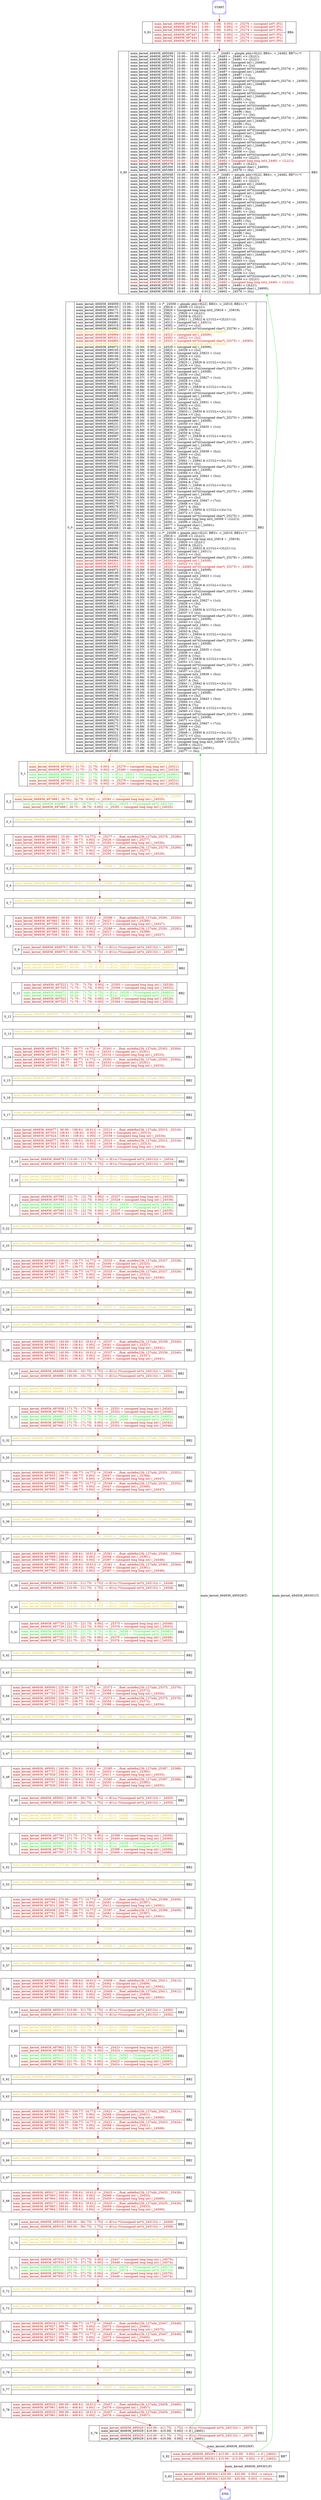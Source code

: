 digraph G {
0[color=blue,shape=Msquare,label=START];
1[color=blue,shape=Msquare,label=END];
2[shape=record,label=< S_0 | { main_kernel_494936_494959 [  15.00---  15.00(   0.00)] --&gt; /* _24509 = gimple_phi(&lt;0LLU, BB3&gt;, &lt;_24510, BB2&gt;) */<br align="left"/>main_kernel_494936_499163 [  15.00---  15.00(   0.00)] --&gt; _25818 = _24509 &gt;&gt; (2LLU);<br align="left"/>main_kernel_494936_499171 [  15.00---  16.57(   1.57)] --&gt; _25820 = (unsigned long long int)(_25818 + _25819);<br align="left"/>main_kernel_494936_499175 [  16.66---  16.66(   0.00)] --&gt; _25821 = _25820 &lt;&lt; (2LLU);<br align="left"/>main_kernel_494936_499180 [  15.00---  15.00(   0.00)] --&gt; _25822 = _24509 &amp; (3LLU);<br align="left"/>main_kernel_494936_494960 [  16.66---  16.66(   0.00)] --&gt; _24511 = _25821 \| (_25822 &amp; ((1ULL&lt;&lt;2LLU)-1));<br align="left"/>main_kernel_494936_494961 [  16.66---  16.66(   0.00)] --&gt; _24512 = (unsigned int) (_24511);<br align="left"/>main_kernel_494936_495319 [  16.66---  16.66(   0.00)] --&gt; _24582 = _24512 &lt;&lt; (2u);<br align="left"/>main_kernel_494936_494962 [  16.66---  18.10(   1.44)] --&gt; _24513 = (unsigned int*)(((unsigned char*)_25276) + _24582);<br align="left"/><font color="gold2">main_kernel_494936_494963 [  15.00---  21.75(   6.75)] --&gt; if(1u) _24521 = (*((unsigned int*)(_24486))); </font><br align="left"/><font color="red3">main_kernel_494936_494964 [  15.00---  15.00(   0.00)] --&gt; _24522 = (unsigned int) (_24509); </font><br align="left"/><font color="red3">main_kernel_494936_495321 [  15.00---  15.00(   0.00)] --&gt; _24583 = _24522 &lt;&lt; (2u); </font><br align="left"/><font color="red3">main_kernel_494936_494965 [  15.00---  16.44(   1.44)] --&gt; _24523 = (unsigned int*)(((unsigned char*)_25275) + _24583); </font><br align="left"/><font color="gold2">main_kernel_494936_494966 [  16.52---  21.75(   5.23)] --&gt; if(1u) _24524 = (*((unsigned int*)(_24523))); </font><br align="left"/>main_kernel_494936_494972 [  15.00---  15.00(   0.00)] --&gt; _24529 = (unsigned int) (_24509);<br align="left"/>main_kernel_494936_499185 [  15.00---  15.00(   0.00)] --&gt; _25823 = _24529 &gt;&gt; (2u);<br align="left"/>main_kernel_494936_499190 [  15.00---  16.57(   1.57)] --&gt; _25824 = (unsigned int)(_25823 + (1u));<br align="left"/>main_kernel_494936_499194 [  16.66---  16.66(   0.00)] --&gt; _25825 = _25824 &lt;&lt; (2u);<br align="left"/>main_kernel_494936_499199 [  15.00---  15.00(   0.00)] --&gt; _25826 = _24529 &amp; (3u);<br align="left"/>main_kernel_494936_494973 [  16.66---  16.66(   0.00)] --&gt; _24530 = _25825 \| (_25826 &amp; ((1ULL&lt;&lt;2u)-1));<br align="left"/>main_kernel_494936_495323 [  16.66---  16.66(   0.00)] --&gt; _24584 = _24530 &lt;&lt; (2u);<br align="left"/>main_kernel_494936_494974 [  16.66---  18.10(   1.44)] --&gt; _24531 = (unsigned int*)(((unsigned char*)_25275) + _24584);<br align="left"/>main_kernel_494936_494980 [  15.00---  15.00(   0.00)] --&gt; _24536 = (unsigned int) (_24509);<br align="left"/>main_kernel_494936_499204 [  15.00---  15.00(   0.00)] --&gt; _25827 = _24536 &gt;&gt; (3u);<br align="left"/>main_kernel_494936_499206 [  15.00---  16.57(   1.57)] --&gt; _25828 = (unsigned int)(_25827 + (1u));<br align="left"/>main_kernel_494936_499210 [  16.66---  16.66(   0.00)] --&gt; _25829 = _25828 &lt;&lt; (3u);<br align="left"/>main_kernel_494936_499213 [  15.00---  15.00(   0.00)] --&gt; _25830 = _24536 &amp; (7u);<br align="left"/>main_kernel_494936_494981 [  16.66---  16.66(   0.00)] --&gt; _24537 = _25829 \| (_25830 &amp; ((1ULL&lt;&lt;3u)-1));<br align="left"/>main_kernel_494936_495325 [  16.66---  16.66(   0.00)] --&gt; _24585 = _24537 &lt;&lt; (2u);<br align="left"/>main_kernel_494936_494982 [  16.66---  18.10(   1.44)] --&gt; _24538 = (unsigned int*)(((unsigned char*)_25275) + _24585);<br align="left"/>main_kernel_494936_494988 [  15.00---  15.00(   0.00)] --&gt; _24543 = (unsigned int) (_24509);<br align="left"/>main_kernel_494936_499218 [  15.00---  15.00(   0.00)] --&gt; _25831 = _24543 &gt;&gt; (2u);<br align="left"/>main_kernel_494936_499220 [  15.00---  16.57(   1.57)] --&gt; _25832 = (unsigned int)(_25831 + (3u));<br align="left"/>main_kernel_494936_499223 [  16.66---  16.66(   0.00)] --&gt; _25833 = _25832 &lt;&lt; (2u);<br align="left"/>main_kernel_494936_499226 [  15.00---  15.00(   0.00)] --&gt; _25834 = _24543 &amp; (3u);<br align="left"/>main_kernel_494936_494989 [  16.66---  16.66(   0.00)] --&gt; _24544 = _25833 \| (_25834 &amp; ((1ULL&lt;&lt;2u)-1));<br align="left"/>main_kernel_494936_495327 [  16.66---  16.66(   0.00)] --&gt; _24586 = _24544 &lt;&lt; (2u);<br align="left"/>main_kernel_494936_494990 [  16.66---  18.10(   1.44)] --&gt; _24545 = (unsigned int*)(((unsigned char*)_25275) + _24586);<br align="left"/>main_kernel_494936_494996 [  15.00---  15.00(   0.00)] --&gt; _24550 = (unsigned int) (_24509);<br align="left"/>main_kernel_494936_499231 [  15.00---  15.00(   0.00)] --&gt; _25835 = _24550 &gt;&gt; (4u);<br align="left"/>main_kernel_494936_499233 [  15.00---  16.57(   1.57)] --&gt; _25836 = (unsigned int)(_25835 + (1u));<br align="left"/>main_kernel_494936_499237 [  16.66---  16.66(   0.00)] --&gt; _25837 = _25836 &lt;&lt; (4u);<br align="left"/>main_kernel_494936_499240 [  15.00---  15.00(   0.00)] --&gt; _25838 = _24550 &amp; (15u);<br align="left"/>main_kernel_494936_494997 [  16.66---  16.66(   0.00)] --&gt; _24551 = _25837 \| (_25838 &amp; ((1ULL&lt;&lt;4u)-1));<br align="left"/>main_kernel_494936_495329 [  16.66---  16.66(   0.00)] --&gt; _24587 = _24551 &lt;&lt; (2u);<br align="left"/>main_kernel_494936_494998 [  16.66---  18.10(   1.44)] --&gt; _24552 = (unsigned int*)(((unsigned char*)_25275) + _24587);<br align="left"/>main_kernel_494936_495004 [  15.00---  15.00(   0.00)] --&gt; _24557 = (unsigned int) (_24509);<br align="left"/>main_kernel_494936_499245 [  15.00---  15.00(   0.00)] --&gt; _25839 = _24557 &gt;&gt; (2u);<br align="left"/>main_kernel_494936_499248 [  15.00---  16.57(   1.57)] --&gt; _25840 = (unsigned int)(_25839 + (5u));<br align="left"/>main_kernel_494936_499251 [  16.66---  16.66(   0.00)] --&gt; _25841 = _25840 &lt;&lt; (2u);<br align="left"/>main_kernel_494936_499254 [  15.00---  15.00(   0.00)] --&gt; _25842 = _24557 &amp; (3u);<br align="left"/>main_kernel_494936_495005 [  16.66---  16.66(   0.00)] --&gt; _24558 = _25841 \| (_25842 &amp; ((1ULL&lt;&lt;2u)-1));<br align="left"/>main_kernel_494936_495331 [  16.66---  16.66(   0.00)] --&gt; _24588 = _24558 &lt;&lt; (2u);<br align="left"/>main_kernel_494936_495006 [  16.66---  18.10(   1.44)] --&gt; _24559 = (unsigned int*)(((unsigned char*)_25275) + _24588);<br align="left"/>main_kernel_494936_495012 [  15.00---  15.00(   0.00)] --&gt; _24564 = (unsigned int) (_24509);<br align="left"/>main_kernel_494936_499258 [  15.00---  15.00(   0.00)] --&gt; _25843 = _24564 &gt;&gt; (3u);<br align="left"/>main_kernel_494936_499260 [  15.00---  16.57(   1.57)] --&gt; _25844 = (unsigned int)(_25843 + (3u));<br align="left"/>main_kernel_494936_499263 [  16.66---  16.66(   0.00)] --&gt; _25845 = _25844 &lt;&lt; (3u);<br align="left"/>main_kernel_494936_499266 [  15.00---  15.00(   0.00)] --&gt; _25846 = _24564 &amp; (7u);<br align="left"/>main_kernel_494936_495013 [  16.66---  16.66(   0.00)] --&gt; _24565 = _25845 \| (_25846 &amp; ((1ULL&lt;&lt;3u)-1));<br align="left"/>main_kernel_494936_495333 [  16.66---  16.66(   0.00)] --&gt; _24589 = _24565 &lt;&lt; (2u);<br align="left"/>main_kernel_494936_495014 [  16.66---  18.10(   1.44)] --&gt; _24566 = (unsigned int*)(((unsigned char*)_25275) + _24589);<br align="left"/>main_kernel_494936_495020 [  15.00---  15.00(   0.00)] --&gt; _24571 = (unsigned int) (_24509);<br align="left"/>main_kernel_494936_499270 [  15.00---  15.00(   0.00)] --&gt; _25847 = _24571 &gt;&gt; (2u);<br align="left"/>main_kernel_494936_499272 [  15.00---  16.57(   1.57)] --&gt; _25848 = (unsigned int)(_25847 + (7u));<br align="left"/>main_kernel_494936_499275 [  16.66---  16.66(   0.00)] --&gt; _25849 = _25848 &lt;&lt; (2u);<br align="left"/>main_kernel_494936_499278 [  15.00---  15.00(   0.00)] --&gt; _25850 = _24571 &amp; (3u);<br align="left"/>main_kernel_494936_495021 [  16.66---  16.66(   0.00)] --&gt; _24572 = _25849 \| (_25850 &amp; ((1ULL&lt;&lt;2u)-1));<br align="left"/>main_kernel_494936_495335 [  16.66---  16.66(   0.00)] --&gt; _24590 = _24572 &lt;&lt; (2u);<br align="left"/>main_kernel_494936_495022 [  16.66---  18.10(   1.44)] --&gt; _24573 = (unsigned int*)(((unsigned char*)_25275) + _24590);<br align="left"/>main_kernel_494936_495027 [  15.00---  17.32(   2.32)] --&gt; _24510 = (unsigned long long int)(_24509 + (1LLU));<br align="left"/>main_kernel_494936_495341 [  15.00---  15.39(   0.39)] --&gt; _24591 = _24509 &lt; (3LLU);<br align="left"/>main_kernel_494936_495028 [  15.48---  15.48(   0.00)] --&gt; _24577 = (unsigned char) (_24591);<br align="left"/>main_kernel_494936_495385 [  15.48---  15.49(   0.01)] --&gt; _24601 = _24577 != (0u);<br align="left"/> | main_kernel_494936_494959 [  15.00---  15.00(   0.00)] --&gt; /* _24509 = gimple_phi(&lt;0LLU, BB3&gt;, &lt;_24510, BB2&gt;) */<br align="left"/>main_kernel_494936_499163 [  15.00---  15.00(   0.00)] --&gt; _25818 = _24509 &gt;&gt; (2LLU);<br align="left"/>main_kernel_494936_499171 [  15.00---  16.57(   1.57)] --&gt; _25820 = (unsigned long long int)(_25818 + _25819);<br align="left"/>main_kernel_494936_499175 [  16.66---  16.66(   0.00)] --&gt; _25821 = _25820 &lt;&lt; (2LLU);<br align="left"/>main_kernel_494936_499180 [  15.00---  15.00(   0.00)] --&gt; _25822 = _24509 &amp; (3LLU);<br align="left"/>main_kernel_494936_494960 [  16.66---  16.66(   0.00)] --&gt; _24511 = _25821 \| (_25822 &amp; ((1ULL&lt;&lt;2LLU)-1));<br align="left"/>main_kernel_494936_494961 [  16.66---  16.66(   0.00)] --&gt; _24512 = (unsigned int) (_24511);<br align="left"/>main_kernel_494936_495319 [  16.66---  16.66(   0.00)] --&gt; _24582 = _24512 &lt;&lt; (2u);<br align="left"/>main_kernel_494936_494962 [  16.66---  18.10(   1.44)] --&gt; _24513 = (unsigned int*)(((unsigned char*)_25276) + _24582);<br align="left"/><font color="red3">main_kernel_494936_494964 [  15.00---  15.00(   0.00)] --&gt; _24522 = (unsigned int) (_24509); </font><br align="left"/><font color="red3">main_kernel_494936_495321 [  15.00---  15.00(   0.00)] --&gt; _24583 = _24522 &lt;&lt; (2u); </font><br align="left"/><font color="red3">main_kernel_494936_494965 [  15.00---  16.44(   1.44)] --&gt; _24523 = (unsigned int*)(((unsigned char*)_25275) + _24583); </font><br align="left"/>main_kernel_494936_494972 [  15.00---  15.00(   0.00)] --&gt; _24529 = (unsigned int) (_24509);<br align="left"/>main_kernel_494936_499185 [  15.00---  15.00(   0.00)] --&gt; _25823 = _24529 &gt;&gt; (2u);<br align="left"/>main_kernel_494936_499190 [  15.00---  16.57(   1.57)] --&gt; _25824 = (unsigned int)(_25823 + (1u));<br align="left"/>main_kernel_494936_499194 [  16.66---  16.66(   0.00)] --&gt; _25825 = _25824 &lt;&lt; (2u);<br align="left"/>main_kernel_494936_499199 [  15.00---  15.00(   0.00)] --&gt; _25826 = _24529 &amp; (3u);<br align="left"/>main_kernel_494936_494973 [  16.66---  16.66(   0.00)] --&gt; _24530 = _25825 \| (_25826 &amp; ((1ULL&lt;&lt;2u)-1));<br align="left"/>main_kernel_494936_495323 [  16.66---  16.66(   0.00)] --&gt; _24584 = _24530 &lt;&lt; (2u);<br align="left"/>main_kernel_494936_494974 [  16.66---  18.10(   1.44)] --&gt; _24531 = (unsigned int*)(((unsigned char*)_25275) + _24584);<br align="left"/>main_kernel_494936_494980 [  15.00---  15.00(   0.00)] --&gt; _24536 = (unsigned int) (_24509);<br align="left"/>main_kernel_494936_499204 [  15.00---  15.00(   0.00)] --&gt; _25827 = _24536 &gt;&gt; (3u);<br align="left"/>main_kernel_494936_499206 [  15.00---  16.57(   1.57)] --&gt; _25828 = (unsigned int)(_25827 + (1u));<br align="left"/>main_kernel_494936_499210 [  16.66---  16.66(   0.00)] --&gt; _25829 = _25828 &lt;&lt; (3u);<br align="left"/>main_kernel_494936_499213 [  15.00---  15.00(   0.00)] --&gt; _25830 = _24536 &amp; (7u);<br align="left"/>main_kernel_494936_494981 [  16.66---  16.66(   0.00)] --&gt; _24537 = _25829 \| (_25830 &amp; ((1ULL&lt;&lt;3u)-1));<br align="left"/>main_kernel_494936_495325 [  16.66---  16.66(   0.00)] --&gt; _24585 = _24537 &lt;&lt; (2u);<br align="left"/>main_kernel_494936_494982 [  16.66---  18.10(   1.44)] --&gt; _24538 = (unsigned int*)(((unsigned char*)_25275) + _24585);<br align="left"/>main_kernel_494936_494988 [  15.00---  15.00(   0.00)] --&gt; _24543 = (unsigned int) (_24509);<br align="left"/>main_kernel_494936_499218 [  15.00---  15.00(   0.00)] --&gt; _25831 = _24543 &gt;&gt; (2u);<br align="left"/>main_kernel_494936_499220 [  15.00---  16.57(   1.57)] --&gt; _25832 = (unsigned int)(_25831 + (3u));<br align="left"/>main_kernel_494936_499223 [  16.66---  16.66(   0.00)] --&gt; _25833 = _25832 &lt;&lt; (2u);<br align="left"/>main_kernel_494936_499226 [  15.00---  15.00(   0.00)] --&gt; _25834 = _24543 &amp; (3u);<br align="left"/>main_kernel_494936_494989 [  16.66---  16.66(   0.00)] --&gt; _24544 = _25833 \| (_25834 &amp; ((1ULL&lt;&lt;2u)-1));<br align="left"/>main_kernel_494936_495327 [  16.66---  16.66(   0.00)] --&gt; _24586 = _24544 &lt;&lt; (2u);<br align="left"/>main_kernel_494936_494990 [  16.66---  18.10(   1.44)] --&gt; _24545 = (unsigned int*)(((unsigned char*)_25275) + _24586);<br align="left"/>main_kernel_494936_494996 [  15.00---  15.00(   0.00)] --&gt; _24550 = (unsigned int) (_24509);<br align="left"/>main_kernel_494936_499231 [  15.00---  15.00(   0.00)] --&gt; _25835 = _24550 &gt;&gt; (4u);<br align="left"/>main_kernel_494936_499233 [  15.00---  16.57(   1.57)] --&gt; _25836 = (unsigned int)(_25835 + (1u));<br align="left"/>main_kernel_494936_499237 [  16.66---  16.66(   0.00)] --&gt; _25837 = _25836 &lt;&lt; (4u);<br align="left"/>main_kernel_494936_499240 [  15.00---  15.00(   0.00)] --&gt; _25838 = _24550 &amp; (15u);<br align="left"/>main_kernel_494936_494997 [  16.66---  16.66(   0.00)] --&gt; _24551 = _25837 \| (_25838 &amp; ((1ULL&lt;&lt;4u)-1));<br align="left"/>main_kernel_494936_495329 [  16.66---  16.66(   0.00)] --&gt; _24587 = _24551 &lt;&lt; (2u);<br align="left"/>main_kernel_494936_494998 [  16.66---  18.10(   1.44)] --&gt; _24552 = (unsigned int*)(((unsigned char*)_25275) + _24587);<br align="left"/>main_kernel_494936_495004 [  15.00---  15.00(   0.00)] --&gt; _24557 = (unsigned int) (_24509);<br align="left"/>main_kernel_494936_499245 [  15.00---  15.00(   0.00)] --&gt; _25839 = _24557 &gt;&gt; (2u);<br align="left"/>main_kernel_494936_499248 [  15.00---  16.57(   1.57)] --&gt; _25840 = (unsigned int)(_25839 + (5u));<br align="left"/>main_kernel_494936_499251 [  16.66---  16.66(   0.00)] --&gt; _25841 = _25840 &lt;&lt; (2u);<br align="left"/>main_kernel_494936_499254 [  15.00---  15.00(   0.00)] --&gt; _25842 = _24557 &amp; (3u);<br align="left"/>main_kernel_494936_495005 [  16.66---  16.66(   0.00)] --&gt; _24558 = _25841 \| (_25842 &amp; ((1ULL&lt;&lt;2u)-1));<br align="left"/>main_kernel_494936_495331 [  16.66---  16.66(   0.00)] --&gt; _24588 = _24558 &lt;&lt; (2u);<br align="left"/>main_kernel_494936_495006 [  16.66---  18.10(   1.44)] --&gt; _24559 = (unsigned int*)(((unsigned char*)_25275) + _24588);<br align="left"/>main_kernel_494936_495012 [  15.00---  15.00(   0.00)] --&gt; _24564 = (unsigned int) (_24509);<br align="left"/>main_kernel_494936_499258 [  15.00---  15.00(   0.00)] --&gt; _25843 = _24564 &gt;&gt; (3u);<br align="left"/>main_kernel_494936_499260 [  15.00---  16.57(   1.57)] --&gt; _25844 = (unsigned int)(_25843 + (3u));<br align="left"/>main_kernel_494936_499263 [  16.66---  16.66(   0.00)] --&gt; _25845 = _25844 &lt;&lt; (3u);<br align="left"/>main_kernel_494936_499266 [  15.00---  15.00(   0.00)] --&gt; _25846 = _24564 &amp; (7u);<br align="left"/>main_kernel_494936_495013 [  16.66---  16.66(   0.00)] --&gt; _24565 = _25845 \| (_25846 &amp; ((1ULL&lt;&lt;3u)-1));<br align="left"/>main_kernel_494936_495333 [  16.66---  16.66(   0.00)] --&gt; _24589 = _24565 &lt;&lt; (2u);<br align="left"/>main_kernel_494936_495014 [  16.66---  18.10(   1.44)] --&gt; _24566 = (unsigned int*)(((unsigned char*)_25275) + _24589);<br align="left"/>main_kernel_494936_495020 [  15.00---  15.00(   0.00)] --&gt; _24571 = (unsigned int) (_24509);<br align="left"/>main_kernel_494936_499270 [  15.00---  15.00(   0.00)] --&gt; _25847 = _24571 &gt;&gt; (2u);<br align="left"/>main_kernel_494936_499272 [  15.00---  16.57(   1.57)] --&gt; _25848 = (unsigned int)(_25847 + (7u));<br align="left"/>main_kernel_494936_499275 [  16.66---  16.66(   0.00)] --&gt; _25849 = _25848 &lt;&lt; (2u);<br align="left"/>main_kernel_494936_499278 [  15.00---  15.00(   0.00)] --&gt; _25850 = _24571 &amp; (3u);<br align="left"/>main_kernel_494936_495021 [  16.66---  16.66(   0.00)] --&gt; _24572 = _25849 \| (_25850 &amp; ((1ULL&lt;&lt;2u)-1));<br align="left"/>main_kernel_494936_495335 [  16.66---  16.66(   0.00)] --&gt; _24590 = _24572 &lt;&lt; (2u);<br align="left"/>main_kernel_494936_495022 [  16.66---  18.10(   1.44)] --&gt; _24573 = (unsigned int*)(((unsigned char*)_25275) + _24590);<br align="left"/>main_kernel_494936_495027 [  15.00---  17.32(   2.32)] --&gt; _24510 = (unsigned long long int)(_24509 + (1LLU));<br align="left"/>main_kernel_494936_495341 [  15.00---  15.39(   0.39)] --&gt; _24591 = _24509 &lt; (3LLU);<br align="left"/>main_kernel_494936_495028 [  15.48---  15.48(   0.00)] --&gt; _24577 = (unsigned char) (_24591);<br align="left"/>main_kernel_494936_495385 [  15.48---  15.49(   0.01)] --&gt; _24601 = _24577 != (0u);<br align="left"/> } | BB2 <br align="left"/>>];
3[shape=record,label=< S_1 | { <font color="gold2">main_kernel_494936_494967 [  20.00---  26.75(   6.75)] --&gt; if(1u) _24525 = (*((unsigned int*)(_24513))); </font><br align="left"/><font color="red3">main_kernel_494936_497454 [  21.75---  21.75(   0.00)] --&gt; _25279 = (unsigned long long int) (_24521); </font><br align="left"/><font color="red3">main_kernel_494936_497457 [  21.75---  21.75(   0.00)] --&gt; _25280 = (unsigned long long int) (_24524); </font><br align="left"/> | <font color="green2">main_kernel_494936_494963 [  15.00---  21.75(   6.75)] --&gt; if(1u) _24521 = (*((unsigned int*)(_24486))); </font><br align="left"/><font color="green2">main_kernel_494936_494966 [  16.52---  21.75(   5.23)] --&gt; if(1u) _24524 = (*((unsigned int*)(_24523))); </font><br align="left"/><font color="red3">main_kernel_494936_497454 [  21.75---  21.75(   0.00)] --&gt; _25279 = (unsigned long long int) (_24521); </font><br align="left"/><font color="red3">main_kernel_494936_497457 [  21.75---  21.75(   0.00)] --&gt; _25280 = (unsigned long long int) (_24524); </font><br align="left"/> } | BB2 <br align="left"/>>];
4[shape=record,label=< S_2 | { <font color="gold2">main_kernel_494936_494968 [  25.00---  39.77(  14.77)] --&gt; _25277 = __float_mule8m23b_127nih(_25279, _25280); </font><br align="left"/><font color="red3">main_kernel_494936_497488 [  26.75---  26.75(   0.00)] --&gt; _25291 = (unsigned long long int) (_24525); </font><br align="left"/> | <font color="green2">main_kernel_494936_494967 [  20.00---  26.75(   6.75)] --&gt; if(1u) _24525 = (*((unsigned int*)(_24513))); </font><br align="left"/><font color="red3">main_kernel_494936_497488 [  26.75---  26.75(   0.00)] --&gt; _25291 = (unsigned long long int) (_24525); </font><br align="left"/> } | BB2 <br align="left"/>>];
5[shape=record,label=< S_3 | { <font color="gold2">main_kernel_494936_494968 [  25.00---  39.77(  14.77)] --&gt; _25277 = __float_mule8m23b_127nih(_25279, _25280); </font><br align="left"/> |  } | BB2 <br align="left"/>>];
6[shape=record,label=< S_4 | { <font color="red3">main_kernel_494936_494968 [  25.00---  39.77(  14.77)] --&gt; _25277 = __float_mule8m23b_127nih(_25279, _25280); </font><br align="left"/><font color="red3">main_kernel_494936_497451 [  39.77---  39.77(   0.00)] --&gt; _24526 = (unsigned int) (_25277); </font><br align="left"/><font color="red3">main_kernel_494936_497491 [  39.77---  39.77(   0.00)] --&gt; _25292 = (unsigned long long int) (_24526); </font><br align="left"/> | <font color="red3">main_kernel_494936_494968 [  25.00---  39.77(  14.77)] --&gt; _25277 = __float_mule8m23b_127nih(_25279, _25280); </font><br align="left"/><font color="red3">main_kernel_494936_497451 [  39.77---  39.77(   0.00)] --&gt; _24526 = (unsigned int) (_25277); </font><br align="left"/><font color="red3">main_kernel_494936_497491 [  39.77---  39.77(   0.00)] --&gt; _25292 = (unsigned long long int) (_24526); </font><br align="left"/> } | BB2 <br align="left"/>>];
7[shape=record,label=< S_5 | { <font color="gold2">main_kernel_494936_494969 [  40.00---  58.61(  18.61)] --&gt; _25289 = __float_adde8m23b_127nih(_25291, _25292); </font><br align="left"/> |  } | BB2 <br align="left"/>>];
8[shape=record,label=< S_6 | { <font color="gold2">main_kernel_494936_494969 [  40.00---  58.61(  18.61)] --&gt; _25289 = __float_adde8m23b_127nih(_25291, _25292); </font><br align="left"/> |  } | BB2 <br align="left"/>>];
9[shape=record,label=< S_7 | { <font color="gold2">main_kernel_494936_494969 [  40.00---  58.61(  18.61)] --&gt; _25289 = __float_adde8m23b_127nih(_25291, _25292); </font><br align="left"/> |  } | BB2 <br align="left"/>>];
10[shape=record,label=< S_8 | { <font color="red3">main_kernel_494936_494969 [  40.00---  58.61(  18.61)] --&gt; _25289 = __float_adde8m23b_127nih(_25291, _25292); </font><br align="left"/><font color="red3">main_kernel_494936_497485 [  58.61---  58.61(   0.00)] --&gt; _24527 = (unsigned int) (_25289); </font><br align="left"/><font color="red3">main_kernel_494936_497556 [  58.61---  58.61(   0.00)] --&gt; _25315 = (unsigned long long int) (_24527); </font><br align="left"/> | <font color="red3">main_kernel_494936_494969 [  40.00---  58.61(  18.61)] --&gt; _25289 = __float_adde8m23b_127nih(_25291, _25292); </font><br align="left"/><font color="red3">main_kernel_494936_497485 [  58.61---  58.61(   0.00)] --&gt; _24527 = (unsigned int) (_25289); </font><br align="left"/><font color="red3">main_kernel_494936_497556 [  58.61---  58.61(   0.00)] --&gt; _25315 = (unsigned long long int) (_24527); </font><br align="left"/> } | BB2 <br align="left"/>>];
11[shape=record,label=< S_9 | { <font color="red3">main_kernel_494936_494970 [  60.00---  61.75(   1.75)] --&gt; if(1u) (*((unsigned int*)(_24513))) = _24527; </font><br align="left"/> | <font color="red3">main_kernel_494936_494970 [  60.00---  61.75(   1.75)] --&gt; if(1u) (*((unsigned int*)(_24513))) = _24527; </font><br align="left"/> } | BB2 <br align="left"/>>];
12[shape=record,label=< S_10 | { <font color="gold2">main_kernel_494936_494971 [  65.00---  71.75(   6.75)] --&gt; if(1u) _24528 = (*((unsigned int*)(_24489))); </font><br align="left"/><font color="gold2">main_kernel_494936_494975 [  65.00---  71.75(   6.75)] --&gt; if(1u) _24532 = (*((unsigned int*)(_24531))); </font><br align="left"/> |  } | BB2 <br align="left"/>>];
13[shape=record,label=< S_11 | { <font color="red3">main_kernel_494936_497522 [  71.75---  71.75(   0.00)] --&gt; _25303 = (unsigned long long int) (_24528); </font><br align="left"/><font color="red3">main_kernel_494936_497525 [  71.75---  71.75(   0.00)] --&gt; _25304 = (unsigned long long int) (_24532); </font><br align="left"/> | <font color="green2">main_kernel_494936_494971 [  65.00---  71.75(   6.75)] --&gt; if(1u) _24528 = (*((unsigned int*)(_24489))); </font><br align="left"/><font color="green2">main_kernel_494936_494975 [  65.00---  71.75(   6.75)] --&gt; if(1u) _24532 = (*((unsigned int*)(_24531))); </font><br align="left"/><font color="red3">main_kernel_494936_497522 [  71.75---  71.75(   0.00)] --&gt; _25303 = (unsigned long long int) (_24528); </font><br align="left"/><font color="red3">main_kernel_494936_497525 [  71.75---  71.75(   0.00)] --&gt; _25304 = (unsigned long long int) (_24532); </font><br align="left"/> } | BB2 <br align="left"/>>];
14[shape=record,label=< S_12 | { <font color="gold2">main_kernel_494936_494976 [  75.00---  89.77(  14.77)] --&gt; _25301 = __float_mule8m23b_127nih(_25303, _25304); </font><br align="left"/> |  } | BB2 <br align="left"/>>];
15[shape=record,label=< S_13 | { <font color="gold2">main_kernel_494936_494976 [  75.00---  89.77(  14.77)] --&gt; _25301 = __float_mule8m23b_127nih(_25303, _25304); </font><br align="left"/> |  } | BB2 <br align="left"/>>];
16[shape=record,label=< S_14 | { <font color="red3">main_kernel_494936_494976 [  75.00---  89.77(  14.77)] --&gt; _25301 = __float_mule8m23b_127nih(_25303, _25304); </font><br align="left"/><font color="red3">main_kernel_494936_497519 [  89.77---  89.77(   0.00)] --&gt; _24533 = (unsigned int) (_25301); </font><br align="left"/><font color="red3">main_kernel_494936_497559 [  89.77---  89.77(   0.00)] --&gt; _25316 = (unsigned long long int) (_24533); </font><br align="left"/> | <font color="red3">main_kernel_494936_494976 [  75.00---  89.77(  14.77)] --&gt; _25301 = __float_mule8m23b_127nih(_25303, _25304); </font><br align="left"/><font color="red3">main_kernel_494936_497519 [  89.77---  89.77(   0.00)] --&gt; _24533 = (unsigned int) (_25301); </font><br align="left"/><font color="red3">main_kernel_494936_497559 [  89.77---  89.77(   0.00)] --&gt; _25316 = (unsigned long long int) (_24533); </font><br align="left"/> } | BB2 <br align="left"/>>];
17[shape=record,label=< S_15 | { <font color="gold2">main_kernel_494936_494977 [  90.00--- 108.61(  18.61)] --&gt; _25313 = __float_adde8m23b_127nih(_25315, _25316); </font><br align="left"/> |  } | BB2 <br align="left"/>>];
18[shape=record,label=< S_16 | { <font color="gold2">main_kernel_494936_494977 [  90.00--- 108.61(  18.61)] --&gt; _25313 = __float_adde8m23b_127nih(_25315, _25316); </font><br align="left"/> |  } | BB2 <br align="left"/>>];
19[shape=record,label=< S_17 | { <font color="gold2">main_kernel_494936_494977 [  90.00--- 108.61(  18.61)] --&gt; _25313 = __float_adde8m23b_127nih(_25315, _25316); </font><br align="left"/> |  } | BB2 <br align="left"/>>];
20[shape=record,label=< S_18 | { <font color="red3">main_kernel_494936_494977 [  90.00--- 108.61(  18.61)] --&gt; _25313 = __float_adde8m23b_127nih(_25315, _25316); </font><br align="left"/><font color="red3">main_kernel_494936_497553 [ 108.61--- 108.61(   0.00)] --&gt; _24534 = (unsigned int) (_25313); </font><br align="left"/><font color="red3">main_kernel_494936_497624 [ 108.61--- 108.61(   0.00)] --&gt; _25339 = (unsigned long long int) (_24534); </font><br align="left"/> | <font color="red3">main_kernel_494936_494977 [  90.00--- 108.61(  18.61)] --&gt; _25313 = __float_adde8m23b_127nih(_25315, _25316); </font><br align="left"/><font color="red3">main_kernel_494936_497553 [ 108.61--- 108.61(   0.00)] --&gt; _24534 = (unsigned int) (_25313); </font><br align="left"/><font color="red3">main_kernel_494936_497624 [ 108.61--- 108.61(   0.00)] --&gt; _25339 = (unsigned long long int) (_24534); </font><br align="left"/> } | BB2 <br align="left"/>>];
21[shape=record,label=< S_19 | { <font color="red3">main_kernel_494936_494978 [ 110.00--- 111.75(   1.75)] --&gt; if(1u) (*((unsigned int*)(_24513))) = _24534; </font><br align="left"/> | <font color="red3">main_kernel_494936_494978 [ 110.00--- 111.75(   1.75)] --&gt; if(1u) (*((unsigned int*)(_24513))) = _24534; </font><br align="left"/> } | BB2 <br align="left"/>>];
22[shape=record,label=< S_20 | { <font color="gold2">main_kernel_494936_494979 [ 115.00--- 121.75(   6.75)] --&gt; if(1u) _24535 = (*((unsigned int*)(_24492))); </font><br align="left"/><font color="gold2">main_kernel_494936_494983 [ 115.00--- 121.75(   6.75)] --&gt; if(1u) _24539 = (*((unsigned int*)(_24538))); </font><br align="left"/> |  } | BB2 <br align="left"/>>];
23[shape=record,label=< S_21 | { <font color="red3">main_kernel_494936_497590 [ 121.75--- 121.75(   0.00)] --&gt; _25327 = (unsigned long long int) (_24535); </font><br align="left"/><font color="red3">main_kernel_494936_497593 [ 121.75--- 121.75(   0.00)] --&gt; _25328 = (unsigned long long int) (_24539); </font><br align="left"/> | <font color="green2">main_kernel_494936_494979 [ 115.00--- 121.75(   6.75)] --&gt; if(1u) _24535 = (*((unsigned int*)(_24492))); </font><br align="left"/><font color="green2">main_kernel_494936_494983 [ 115.00--- 121.75(   6.75)] --&gt; if(1u) _24539 = (*((unsigned int*)(_24538))); </font><br align="left"/><font color="red3">main_kernel_494936_497590 [ 121.75--- 121.75(   0.00)] --&gt; _25327 = (unsigned long long int) (_24535); </font><br align="left"/><font color="red3">main_kernel_494936_497593 [ 121.75--- 121.75(   0.00)] --&gt; _25328 = (unsigned long long int) (_24539); </font><br align="left"/> } | BB2 <br align="left"/>>];
24[shape=record,label=< S_22 | { <font color="gold2">main_kernel_494936_494984 [ 125.00--- 139.77(  14.77)] --&gt; _25325 = __float_mule8m23b_127nih(_25327, _25328); </font><br align="left"/> |  } | BB2 <br align="left"/>>];
25[shape=record,label=< S_23 | { <font color="gold2">main_kernel_494936_494984 [ 125.00--- 139.77(  14.77)] --&gt; _25325 = __float_mule8m23b_127nih(_25327, _25328); </font><br align="left"/> |  } | BB2 <br align="left"/>>];
26[shape=record,label=< S_24 | { <font color="red3">main_kernel_494936_494984 [ 125.00--- 139.77(  14.77)] --&gt; _25325 = __float_mule8m23b_127nih(_25327, _25328); </font><br align="left"/><font color="red3">main_kernel_494936_497587 [ 139.77--- 139.77(   0.00)] --&gt; _24540 = (unsigned int) (_25325); </font><br align="left"/><font color="red3">main_kernel_494936_497627 [ 139.77--- 139.77(   0.00)] --&gt; _25340 = (unsigned long long int) (_24540); </font><br align="left"/> | <font color="red3">main_kernel_494936_494984 [ 125.00--- 139.77(  14.77)] --&gt; _25325 = __float_mule8m23b_127nih(_25327, _25328); </font><br align="left"/><font color="red3">main_kernel_494936_497587 [ 139.77--- 139.77(   0.00)] --&gt; _24540 = (unsigned int) (_25325); </font><br align="left"/><font color="red3">main_kernel_494936_497627 [ 139.77--- 139.77(   0.00)] --&gt; _25340 = (unsigned long long int) (_24540); </font><br align="left"/> } | BB2 <br align="left"/>>];
27[shape=record,label=< S_25 | { <font color="gold2">main_kernel_494936_494985 [ 140.00--- 158.61(  18.61)] --&gt; _25337 = __float_adde8m23b_127nih(_25339, _25340); </font><br align="left"/> |  } | BB2 <br align="left"/>>];
28[shape=record,label=< S_26 | { <font color="gold2">main_kernel_494936_494985 [ 140.00--- 158.61(  18.61)] --&gt; _25337 = __float_adde8m23b_127nih(_25339, _25340); </font><br align="left"/> |  } | BB2 <br align="left"/>>];
29[shape=record,label=< S_27 | { <font color="gold2">main_kernel_494936_494985 [ 140.00--- 158.61(  18.61)] --&gt; _25337 = __float_adde8m23b_127nih(_25339, _25340); </font><br align="left"/> |  } | BB2 <br align="left"/>>];
30[shape=record,label=< S_28 | { <font color="red3">main_kernel_494936_494985 [ 140.00--- 158.61(  18.61)] --&gt; _25337 = __float_adde8m23b_127nih(_25339, _25340); </font><br align="left"/><font color="red3">main_kernel_494936_497621 [ 158.61--- 158.61(   0.00)] --&gt; _24541 = (unsigned int) (_25337); </font><br align="left"/><font color="red3">main_kernel_494936_497692 [ 158.61--- 158.61(   0.00)] --&gt; _25363 = (unsigned long long int) (_24541); </font><br align="left"/> | <font color="red3">main_kernel_494936_494985 [ 140.00--- 158.61(  18.61)] --&gt; _25337 = __float_adde8m23b_127nih(_25339, _25340); </font><br align="left"/><font color="red3">main_kernel_494936_497621 [ 158.61--- 158.61(   0.00)] --&gt; _24541 = (unsigned int) (_25337); </font><br align="left"/><font color="red3">main_kernel_494936_497692 [ 158.61--- 158.61(   0.00)] --&gt; _25363 = (unsigned long long int) (_24541); </font><br align="left"/> } | BB2 <br align="left"/>>];
31[shape=record,label=< S_29 | { <font color="red3">main_kernel_494936_494986 [ 160.00--- 161.75(   1.75)] --&gt; if(1u) (*((unsigned int*)(_24513))) = _24541; </font><br align="left"/> | <font color="red3">main_kernel_494936_494986 [ 160.00--- 161.75(   1.75)] --&gt; if(1u) (*((unsigned int*)(_24513))) = _24541; </font><br align="left"/> } | BB2 <br align="left"/>>];
32[shape=record,label=< S_30 | { <font color="gold2">main_kernel_494936_494987 [ 165.00--- 171.75(   6.75)] --&gt; if(1u) _24542 = (*((unsigned int*)(_24495))); </font><br align="left"/><font color="gold2">main_kernel_494936_494991 [ 165.00--- 171.75(   6.75)] --&gt; if(1u) _24546 = (*((unsigned int*)(_24545))); </font><br align="left"/> |  } | BB2 <br align="left"/>>];
33[shape=record,label=< S_31 | { <font color="red3">main_kernel_494936_497658 [ 171.75--- 171.75(   0.00)] --&gt; _25351 = (unsigned long long int) (_24542); </font><br align="left"/><font color="red3">main_kernel_494936_497661 [ 171.75--- 171.75(   0.00)] --&gt; _25352 = (unsigned long long int) (_24546); </font><br align="left"/> | <font color="green2">main_kernel_494936_494987 [ 165.00--- 171.75(   6.75)] --&gt; if(1u) _24542 = (*((unsigned int*)(_24495))); </font><br align="left"/><font color="green2">main_kernel_494936_494991 [ 165.00--- 171.75(   6.75)] --&gt; if(1u) _24546 = (*((unsigned int*)(_24545))); </font><br align="left"/><font color="red3">main_kernel_494936_497658 [ 171.75--- 171.75(   0.00)] --&gt; _25351 = (unsigned long long int) (_24542); </font><br align="left"/><font color="red3">main_kernel_494936_497661 [ 171.75--- 171.75(   0.00)] --&gt; _25352 = (unsigned long long int) (_24546); </font><br align="left"/> } | BB2 <br align="left"/>>];
34[shape=record,label=< S_32 | { <font color="gold2">main_kernel_494936_494992 [ 175.00--- 189.77(  14.77)] --&gt; _25349 = __float_mule8m23b_127nih(_25351, _25352); </font><br align="left"/> |  } | BB2 <br align="left"/>>];
35[shape=record,label=< S_33 | { <font color="gold2">main_kernel_494936_494992 [ 175.00--- 189.77(  14.77)] --&gt; _25349 = __float_mule8m23b_127nih(_25351, _25352); </font><br align="left"/> |  } | BB2 <br align="left"/>>];
36[shape=record,label=< S_34 | { <font color="red3">main_kernel_494936_494992 [ 175.00--- 189.77(  14.77)] --&gt; _25349 = __float_mule8m23b_127nih(_25351, _25352); </font><br align="left"/><font color="red3">main_kernel_494936_497655 [ 189.77--- 189.77(   0.00)] --&gt; _24547 = (unsigned int) (_25349); </font><br align="left"/><font color="red3">main_kernel_494936_497695 [ 189.77--- 189.77(   0.00)] --&gt; _25364 = (unsigned long long int) (_24547); </font><br align="left"/> | <font color="red3">main_kernel_494936_494992 [ 175.00--- 189.77(  14.77)] --&gt; _25349 = __float_mule8m23b_127nih(_25351, _25352); </font><br align="left"/><font color="red3">main_kernel_494936_497655 [ 189.77--- 189.77(   0.00)] --&gt; _24547 = (unsigned int) (_25349); </font><br align="left"/><font color="red3">main_kernel_494936_497695 [ 189.77--- 189.77(   0.00)] --&gt; _25364 = (unsigned long long int) (_24547); </font><br align="left"/> } | BB2 <br align="left"/>>];
37[shape=record,label=< S_35 | { <font color="gold2">main_kernel_494936_494993 [ 190.00--- 208.61(  18.61)] --&gt; _25361 = __float_adde8m23b_127nih(_25363, _25364); </font><br align="left"/> |  } | BB2 <br align="left"/>>];
38[shape=record,label=< S_36 | { <font color="gold2">main_kernel_494936_494993 [ 190.00--- 208.61(  18.61)] --&gt; _25361 = __float_adde8m23b_127nih(_25363, _25364); </font><br align="left"/> |  } | BB2 <br align="left"/>>];
39[shape=record,label=< S_37 | { <font color="gold2">main_kernel_494936_494993 [ 190.00--- 208.61(  18.61)] --&gt; _25361 = __float_adde8m23b_127nih(_25363, _25364); </font><br align="left"/> |  } | BB2 <br align="left"/>>];
40[shape=record,label=< S_38 | { <font color="red3">main_kernel_494936_494993 [ 190.00--- 208.61(  18.61)] --&gt; _25361 = __float_adde8m23b_127nih(_25363, _25364); </font><br align="left"/><font color="red3">main_kernel_494936_497689 [ 208.61--- 208.61(   0.00)] --&gt; _24548 = (unsigned int) (_25361); </font><br align="left"/><font color="red3">main_kernel_494936_497760 [ 208.61--- 208.61(   0.00)] --&gt; _25387 = (unsigned long long int) (_24548); </font><br align="left"/> | <font color="red3">main_kernel_494936_494993 [ 190.00--- 208.61(  18.61)] --&gt; _25361 = __float_adde8m23b_127nih(_25363, _25364); </font><br align="left"/><font color="red3">main_kernel_494936_497689 [ 208.61--- 208.61(   0.00)] --&gt; _24548 = (unsigned int) (_25361); </font><br align="left"/><font color="red3">main_kernel_494936_497760 [ 208.61--- 208.61(   0.00)] --&gt; _25387 = (unsigned long long int) (_24548); </font><br align="left"/> } | BB2 <br align="left"/>>];
41[shape=record,label=< S_39 | { <font color="red3">main_kernel_494936_494994 [ 210.00--- 211.75(   1.75)] --&gt; if(1u) (*((unsigned int*)(_24513))) = _24548; </font><br align="left"/> | <font color="red3">main_kernel_494936_494994 [ 210.00--- 211.75(   1.75)] --&gt; if(1u) (*((unsigned int*)(_24513))) = _24548; </font><br align="left"/> } | BB2 <br align="left"/>>];
42[shape=record,label=< S_40 | { <font color="gold2">main_kernel_494936_494995 [ 215.00--- 221.75(   6.75)] --&gt; if(1u) _24549 = (*((unsigned int*)(_24498))); </font><br align="left"/><font color="gold2">main_kernel_494936_494999 [ 215.00--- 221.75(   6.75)] --&gt; if(1u) _24553 = (*((unsigned int*)(_24552))); </font><br align="left"/> |  } | BB2 <br align="left"/>>];
43[shape=record,label=< S_41 | { <font color="red3">main_kernel_494936_497726 [ 221.75--- 221.75(   0.00)] --&gt; _25375 = (unsigned long long int) (_24549); </font><br align="left"/><font color="red3">main_kernel_494936_497729 [ 221.75--- 221.75(   0.00)] --&gt; _25376 = (unsigned long long int) (_24553); </font><br align="left"/> | <font color="green2">main_kernel_494936_494995 [ 215.00--- 221.75(   6.75)] --&gt; if(1u) _24549 = (*((unsigned int*)(_24498))); </font><br align="left"/><font color="green2">main_kernel_494936_494999 [ 215.00--- 221.75(   6.75)] --&gt; if(1u) _24553 = (*((unsigned int*)(_24552))); </font><br align="left"/><font color="red3">main_kernel_494936_497726 [ 221.75--- 221.75(   0.00)] --&gt; _25375 = (unsigned long long int) (_24549); </font><br align="left"/><font color="red3">main_kernel_494936_497729 [ 221.75--- 221.75(   0.00)] --&gt; _25376 = (unsigned long long int) (_24553); </font><br align="left"/> } | BB2 <br align="left"/>>];
44[shape=record,label=< S_42 | { <font color="gold2">main_kernel_494936_495000 [ 225.00--- 239.77(  14.77)] --&gt; _25373 = __float_mule8m23b_127nih(_25375, _25376); </font><br align="left"/> |  } | BB2 <br align="left"/>>];
45[shape=record,label=< S_43 | { <font color="gold2">main_kernel_494936_495000 [ 225.00--- 239.77(  14.77)] --&gt; _25373 = __float_mule8m23b_127nih(_25375, _25376); </font><br align="left"/> |  } | BB2 <br align="left"/>>];
46[shape=record,label=< S_44 | { <font color="red3">main_kernel_494936_495000 [ 225.00--- 239.77(  14.77)] --&gt; _25373 = __float_mule8m23b_127nih(_25375, _25376); </font><br align="left"/><font color="red3">main_kernel_494936_497723 [ 239.77--- 239.77(   0.00)] --&gt; _24554 = (unsigned int) (_25373); </font><br align="left"/><font color="red3">main_kernel_494936_497763 [ 239.77--- 239.77(   0.00)] --&gt; _25388 = (unsigned long long int) (_24554); </font><br align="left"/> | <font color="red3">main_kernel_494936_495000 [ 225.00--- 239.77(  14.77)] --&gt; _25373 = __float_mule8m23b_127nih(_25375, _25376); </font><br align="left"/><font color="red3">main_kernel_494936_497723 [ 239.77--- 239.77(   0.00)] --&gt; _24554 = (unsigned int) (_25373); </font><br align="left"/><font color="red3">main_kernel_494936_497763 [ 239.77--- 239.77(   0.00)] --&gt; _25388 = (unsigned long long int) (_24554); </font><br align="left"/> } | BB2 <br align="left"/>>];
47[shape=record,label=< S_45 | { <font color="gold2">main_kernel_494936_495001 [ 240.00--- 258.61(  18.61)] --&gt; _25385 = __float_adde8m23b_127nih(_25387, _25388); </font><br align="left"/> |  } | BB2 <br align="left"/>>];
48[shape=record,label=< S_46 | { <font color="gold2">main_kernel_494936_495001 [ 240.00--- 258.61(  18.61)] --&gt; _25385 = __float_adde8m23b_127nih(_25387, _25388); </font><br align="left"/> |  } | BB2 <br align="left"/>>];
49[shape=record,label=< S_47 | { <font color="gold2">main_kernel_494936_495001 [ 240.00--- 258.61(  18.61)] --&gt; _25385 = __float_adde8m23b_127nih(_25387, _25388); </font><br align="left"/> |  } | BB2 <br align="left"/>>];
50[shape=record,label=< S_48 | { <font color="red3">main_kernel_494936_495001 [ 240.00--- 258.61(  18.61)] --&gt; _25385 = __float_adde8m23b_127nih(_25387, _25388); </font><br align="left"/><font color="red3">main_kernel_494936_497757 [ 258.61--- 258.61(   0.00)] --&gt; _24555 = (unsigned int) (_25385); </font><br align="left"/><font color="red3">main_kernel_494936_497828 [ 258.61--- 258.61(   0.00)] --&gt; _25411 = (unsigned long long int) (_24555); </font><br align="left"/> | <font color="red3">main_kernel_494936_495001 [ 240.00--- 258.61(  18.61)] --&gt; _25385 = __float_adde8m23b_127nih(_25387, _25388); </font><br align="left"/><font color="red3">main_kernel_494936_497757 [ 258.61--- 258.61(   0.00)] --&gt; _24555 = (unsigned int) (_25385); </font><br align="left"/><font color="red3">main_kernel_494936_497828 [ 258.61--- 258.61(   0.00)] --&gt; _25411 = (unsigned long long int) (_24555); </font><br align="left"/> } | BB2 <br align="left"/>>];
51[shape=record,label=< S_49 | { <font color="red3">main_kernel_494936_495002 [ 260.00--- 261.75(   1.75)] --&gt; if(1u) (*((unsigned int*)(_24513))) = _24555; </font><br align="left"/> | <font color="red3">main_kernel_494936_495002 [ 260.00--- 261.75(   1.75)] --&gt; if(1u) (*((unsigned int*)(_24513))) = _24555; </font><br align="left"/> } | BB2 <br align="left"/>>];
52[shape=record,label=< S_50 | { <font color="gold2">main_kernel_494936_495003 [ 265.00--- 271.75(   6.75)] --&gt; if(1u) _24556 = (*((unsigned int*)(_24501))); </font><br align="left"/><font color="gold2">main_kernel_494936_495007 [ 265.00--- 271.75(   6.75)] --&gt; if(1u) _24560 = (*((unsigned int*)(_24559))); </font><br align="left"/> |  } | BB2 <br align="left"/>>];
53[shape=record,label=< S_51 | { <font color="red3">main_kernel_494936_497794 [ 271.75--- 271.75(   0.00)] --&gt; _25399 = (unsigned long long int) (_24556); </font><br align="left"/><font color="red3">main_kernel_494936_497797 [ 271.75--- 271.75(   0.00)] --&gt; _25400 = (unsigned long long int) (_24560); </font><br align="left"/> | <font color="green2">main_kernel_494936_495003 [ 265.00--- 271.75(   6.75)] --&gt; if(1u) _24556 = (*((unsigned int*)(_24501))); </font><br align="left"/><font color="green2">main_kernel_494936_495007 [ 265.00--- 271.75(   6.75)] --&gt; if(1u) _24560 = (*((unsigned int*)(_24559))); </font><br align="left"/><font color="red3">main_kernel_494936_497794 [ 271.75--- 271.75(   0.00)] --&gt; _25399 = (unsigned long long int) (_24556); </font><br align="left"/><font color="red3">main_kernel_494936_497797 [ 271.75--- 271.75(   0.00)] --&gt; _25400 = (unsigned long long int) (_24560); </font><br align="left"/> } | BB2 <br align="left"/>>];
54[shape=record,label=< S_52 | { <font color="gold2">main_kernel_494936_495008 [ 275.00--- 289.77(  14.77)] --&gt; _25397 = __float_mule8m23b_127nih(_25399, _25400); </font><br align="left"/> |  } | BB2 <br align="left"/>>];
55[shape=record,label=< S_53 | { <font color="gold2">main_kernel_494936_495008 [ 275.00--- 289.77(  14.77)] --&gt; _25397 = __float_mule8m23b_127nih(_25399, _25400); </font><br align="left"/> |  } | BB2 <br align="left"/>>];
56[shape=record,label=< S_54 | { <font color="red3">main_kernel_494936_495008 [ 275.00--- 289.77(  14.77)] --&gt; _25397 = __float_mule8m23b_127nih(_25399, _25400); </font><br align="left"/><font color="red3">main_kernel_494936_497791 [ 289.77--- 289.77(   0.00)] --&gt; _24561 = (unsigned int) (_25397); </font><br align="left"/><font color="red3">main_kernel_494936_497831 [ 289.77--- 289.77(   0.00)] --&gt; _25412 = (unsigned long long int) (_24561); </font><br align="left"/> | <font color="red3">main_kernel_494936_495008 [ 275.00--- 289.77(  14.77)] --&gt; _25397 = __float_mule8m23b_127nih(_25399, _25400); </font><br align="left"/><font color="red3">main_kernel_494936_497791 [ 289.77--- 289.77(   0.00)] --&gt; _24561 = (unsigned int) (_25397); </font><br align="left"/><font color="red3">main_kernel_494936_497831 [ 289.77--- 289.77(   0.00)] --&gt; _25412 = (unsigned long long int) (_24561); </font><br align="left"/> } | BB2 <br align="left"/>>];
57[shape=record,label=< S_55 | { <font color="gold2">main_kernel_494936_495009 [ 290.00--- 308.61(  18.61)] --&gt; _25409 = __float_adde8m23b_127nih(_25411, _25412); </font><br align="left"/> |  } | BB2 <br align="left"/>>];
58[shape=record,label=< S_56 | { <font color="gold2">main_kernel_494936_495009 [ 290.00--- 308.61(  18.61)] --&gt; _25409 = __float_adde8m23b_127nih(_25411, _25412); </font><br align="left"/> |  } | BB2 <br align="left"/>>];
59[shape=record,label=< S_57 | { <font color="gold2">main_kernel_494936_495009 [ 290.00--- 308.61(  18.61)] --&gt; _25409 = __float_adde8m23b_127nih(_25411, _25412); </font><br align="left"/> |  } | BB2 <br align="left"/>>];
60[shape=record,label=< S_58 | { <font color="red3">main_kernel_494936_495009 [ 290.00--- 308.61(  18.61)] --&gt; _25409 = __float_adde8m23b_127nih(_25411, _25412); </font><br align="left"/><font color="red3">main_kernel_494936_497825 [ 308.61--- 308.61(   0.00)] --&gt; _24562 = (unsigned int) (_25409); </font><br align="left"/><font color="red3">main_kernel_494936_497896 [ 308.61--- 308.61(   0.00)] --&gt; _25435 = (unsigned long long int) (_24562); </font><br align="left"/> | <font color="red3">main_kernel_494936_495009 [ 290.00--- 308.61(  18.61)] --&gt; _25409 = __float_adde8m23b_127nih(_25411, _25412); </font><br align="left"/><font color="red3">main_kernel_494936_497825 [ 308.61--- 308.61(   0.00)] --&gt; _24562 = (unsigned int) (_25409); </font><br align="left"/><font color="red3">main_kernel_494936_497896 [ 308.61--- 308.61(   0.00)] --&gt; _25435 = (unsigned long long int) (_24562); </font><br align="left"/> } | BB2 <br align="left"/>>];
61[shape=record,label=< S_59 | { <font color="red3">main_kernel_494936_495010 [ 310.00--- 311.75(   1.75)] --&gt; if(1u) (*((unsigned int*)(_24513))) = _24562; </font><br align="left"/> | <font color="red3">main_kernel_494936_495010 [ 310.00--- 311.75(   1.75)] --&gt; if(1u) (*((unsigned int*)(_24513))) = _24562; </font><br align="left"/> } | BB2 <br align="left"/>>];
62[shape=record,label=< S_60 | { <font color="gold2">main_kernel_494936_495011 [ 315.00--- 321.75(   6.75)] --&gt; if(1u) _24563 = (*((unsigned int*)(_24504))); </font><br align="left"/><font color="gold2">main_kernel_494936_495015 [ 315.00--- 321.75(   6.75)] --&gt; if(1u) _24567 = (*((unsigned int*)(_24566))); </font><br align="left"/> |  } | BB2 <br align="left"/>>];
63[shape=record,label=< S_61 | { <font color="red3">main_kernel_494936_497862 [ 321.75--- 321.75(   0.00)] --&gt; _25423 = (unsigned long long int) (_24563); </font><br align="left"/><font color="red3">main_kernel_494936_497865 [ 321.75--- 321.75(   0.00)] --&gt; _25424 = (unsigned long long int) (_24567); </font><br align="left"/> | <font color="green2">main_kernel_494936_495011 [ 315.00--- 321.75(   6.75)] --&gt; if(1u) _24563 = (*((unsigned int*)(_24504))); </font><br align="left"/><font color="green2">main_kernel_494936_495015 [ 315.00--- 321.75(   6.75)] --&gt; if(1u) _24567 = (*((unsigned int*)(_24566))); </font><br align="left"/><font color="red3">main_kernel_494936_497862 [ 321.75--- 321.75(   0.00)] --&gt; _25423 = (unsigned long long int) (_24563); </font><br align="left"/><font color="red3">main_kernel_494936_497865 [ 321.75--- 321.75(   0.00)] --&gt; _25424 = (unsigned long long int) (_24567); </font><br align="left"/> } | BB2 <br align="left"/>>];
64[shape=record,label=< S_62 | { <font color="gold2">main_kernel_494936_495016 [ 325.00--- 339.77(  14.77)] --&gt; _25421 = __float_mule8m23b_127nih(_25423, _25424); </font><br align="left"/> |  } | BB2 <br align="left"/>>];
65[shape=record,label=< S_63 | { <font color="gold2">main_kernel_494936_495016 [ 325.00--- 339.77(  14.77)] --&gt; _25421 = __float_mule8m23b_127nih(_25423, _25424); </font><br align="left"/> |  } | BB2 <br align="left"/>>];
66[shape=record,label=< S_64 | { <font color="red3">main_kernel_494936_495016 [ 325.00--- 339.77(  14.77)] --&gt; _25421 = __float_mule8m23b_127nih(_25423, _25424); </font><br align="left"/><font color="red3">main_kernel_494936_497859 [ 339.77--- 339.77(   0.00)] --&gt; _24568 = (unsigned int) (_25421); </font><br align="left"/><font color="red3">main_kernel_494936_497899 [ 339.77--- 339.77(   0.00)] --&gt; _25436 = (unsigned long long int) (_24568); </font><br align="left"/> | <font color="red3">main_kernel_494936_495016 [ 325.00--- 339.77(  14.77)] --&gt; _25421 = __float_mule8m23b_127nih(_25423, _25424); </font><br align="left"/><font color="red3">main_kernel_494936_497859 [ 339.77--- 339.77(   0.00)] --&gt; _24568 = (unsigned int) (_25421); </font><br align="left"/><font color="red3">main_kernel_494936_497899 [ 339.77--- 339.77(   0.00)] --&gt; _25436 = (unsigned long long int) (_24568); </font><br align="left"/> } | BB2 <br align="left"/>>];
67[shape=record,label=< S_65 | { <font color="gold2">main_kernel_494936_495017 [ 340.00--- 358.61(  18.61)] --&gt; _25433 = __float_adde8m23b_127nih(_25435, _25436); </font><br align="left"/> |  } | BB2 <br align="left"/>>];
68[shape=record,label=< S_66 | { <font color="gold2">main_kernel_494936_495017 [ 340.00--- 358.61(  18.61)] --&gt; _25433 = __float_adde8m23b_127nih(_25435, _25436); </font><br align="left"/> |  } | BB2 <br align="left"/>>];
69[shape=record,label=< S_67 | { <font color="gold2">main_kernel_494936_495017 [ 340.00--- 358.61(  18.61)] --&gt; _25433 = __float_adde8m23b_127nih(_25435, _25436); </font><br align="left"/> |  } | BB2 <br align="left"/>>];
70[shape=record,label=< S_68 | { <font color="red3">main_kernel_494936_495017 [ 340.00--- 358.61(  18.61)] --&gt; _25433 = __float_adde8m23b_127nih(_25435, _25436); </font><br align="left"/><font color="red3">main_kernel_494936_497893 [ 358.61--- 358.61(   0.00)] --&gt; _24569 = (unsigned int) (_25433); </font><br align="left"/><font color="red3">main_kernel_494936_497964 [ 358.61--- 358.61(   0.00)] --&gt; _25459 = (unsigned long long int) (_24569); </font><br align="left"/> | <font color="red3">main_kernel_494936_495017 [ 340.00--- 358.61(  18.61)] --&gt; _25433 = __float_adde8m23b_127nih(_25435, _25436); </font><br align="left"/><font color="red3">main_kernel_494936_497893 [ 358.61--- 358.61(   0.00)] --&gt; _24569 = (unsigned int) (_25433); </font><br align="left"/><font color="red3">main_kernel_494936_497964 [ 358.61--- 358.61(   0.00)] --&gt; _25459 = (unsigned long long int) (_24569); </font><br align="left"/> } | BB2 <br align="left"/>>];
71[shape=record,label=< S_69 | { <font color="red3">main_kernel_494936_495018 [ 360.00--- 361.75(   1.75)] --&gt; if(1u) (*((unsigned int*)(_24513))) = _24569; </font><br align="left"/> | <font color="red3">main_kernel_494936_495018 [ 360.00--- 361.75(   1.75)] --&gt; if(1u) (*((unsigned int*)(_24513))) = _24569; </font><br align="left"/> } | BB2 <br align="left"/>>];
72[shape=record,label=< S_70 | { <font color="gold2">main_kernel_494936_495019 [ 365.00--- 371.75(   6.75)] --&gt; if(1u) _24570 = (*((unsigned int*)(_24507))); </font><br align="left"/><font color="gold2">main_kernel_494936_495023 [ 365.00--- 371.75(   6.75)] --&gt; if(1u) _24574 = (*((unsigned int*)(_24573))); </font><br align="left"/> |  } | BB2 <br align="left"/>>];
73[shape=record,label=< S_71 | { <font color="red3">main_kernel_494936_497930 [ 371.75--- 371.75(   0.00)] --&gt; _25447 = (unsigned long long int) (_24570); </font><br align="left"/><font color="red3">main_kernel_494936_497933 [ 371.75--- 371.75(   0.00)] --&gt; _25448 = (unsigned long long int) (_24574); </font><br align="left"/> | <font color="green2">main_kernel_494936_495019 [ 365.00--- 371.75(   6.75)] --&gt; if(1u) _24570 = (*((unsigned int*)(_24507))); </font><br align="left"/><font color="green2">main_kernel_494936_495023 [ 365.00--- 371.75(   6.75)] --&gt; if(1u) _24574 = (*((unsigned int*)(_24573))); </font><br align="left"/><font color="red3">main_kernel_494936_497930 [ 371.75--- 371.75(   0.00)] --&gt; _25447 = (unsigned long long int) (_24570); </font><br align="left"/><font color="red3">main_kernel_494936_497933 [ 371.75--- 371.75(   0.00)] --&gt; _25448 = (unsigned long long int) (_24574); </font><br align="left"/> } | BB2 <br align="left"/>>];
74[shape=record,label=< S_72 | { <font color="gold2">main_kernel_494936_495024 [ 375.00--- 389.77(  14.77)] --&gt; _25445 = __float_mule8m23b_127nih(_25447, _25448); </font><br align="left"/> |  } | BB2 <br align="left"/>>];
75[shape=record,label=< S_73 | { <font color="gold2">main_kernel_494936_495024 [ 375.00--- 389.77(  14.77)] --&gt; _25445 = __float_mule8m23b_127nih(_25447, _25448); </font><br align="left"/> |  } | BB2 <br align="left"/>>];
76[shape=record,label=< S_74 | { <font color="red3">main_kernel_494936_495024 [ 375.00--- 389.77(  14.77)] --&gt; _25445 = __float_mule8m23b_127nih(_25447, _25448); </font><br align="left"/><font color="red3">main_kernel_494936_497927 [ 389.77--- 389.77(   0.00)] --&gt; _24575 = (unsigned int) (_25445); </font><br align="left"/><font color="red3">main_kernel_494936_497967 [ 389.77--- 389.77(   0.00)] --&gt; _25460 = (unsigned long long int) (_24575); </font><br align="left"/> | <font color="red3">main_kernel_494936_495024 [ 375.00--- 389.77(  14.77)] --&gt; _25445 = __float_mule8m23b_127nih(_25447, _25448); </font><br align="left"/><font color="red3">main_kernel_494936_497927 [ 389.77--- 389.77(   0.00)] --&gt; _24575 = (unsigned int) (_25445); </font><br align="left"/><font color="red3">main_kernel_494936_497967 [ 389.77--- 389.77(   0.00)] --&gt; _25460 = (unsigned long long int) (_24575); </font><br align="left"/> } | BB2 <br align="left"/>>];
77[shape=record,label=< S_75 | { <font color="gold2">main_kernel_494936_495025 [ 390.00--- 408.61(  18.61)] --&gt; _25457 = __float_adde8m23b_127nih(_25459, _25460); </font><br align="left"/> |  } | BB2 <br align="left"/>>];
78[shape=record,label=< S_76 | { <font color="gold2">main_kernel_494936_495025 [ 390.00--- 408.61(  18.61)] --&gt; _25457 = __float_adde8m23b_127nih(_25459, _25460); </font><br align="left"/> |  } | BB2 <br align="left"/>>];
79[shape=record,label=< S_77 | { <font color="gold2">main_kernel_494936_495025 [ 390.00--- 408.61(  18.61)] --&gt; _25457 = __float_adde8m23b_127nih(_25459, _25460); </font><br align="left"/> |  } | BB2 <br align="left"/>>];
80[shape=record,label=< S_78 | { <font color="red3">main_kernel_494936_495025 [ 390.00--- 408.61(  18.61)] --&gt; _25457 = __float_adde8m23b_127nih(_25459, _25460); </font><br align="left"/><font color="red3">main_kernel_494936_497961 [ 408.61--- 408.61(   0.00)] --&gt; _24576 = (unsigned int) (_25457); </font><br align="left"/> | <font color="red3">main_kernel_494936_495025 [ 390.00--- 408.61(  18.61)] --&gt; _25457 = __float_adde8m23b_127nih(_25459, _25460); </font><br align="left"/><font color="red3">main_kernel_494936_497961 [ 408.61--- 408.61(   0.00)] --&gt; _24576 = (unsigned int) (_25457); </font><br align="left"/> } | BB2 <br align="left"/>>];
81[shape=record,label=< S_79 | { <font color="red3">main_kernel_494936_495026 [ 410.00--- 411.75(   1.75)] --&gt; if(1u) (*((unsigned int*)(_24513))) = _24576; </font><br align="left"/>main_kernel_494936_495029 [ 410.00--- 410.00(   0.00)] --&gt; if (_24601)<br align="left"/> | <font color="red3">main_kernel_494936_495026 [ 410.00--- 411.75(   1.75)] --&gt; if(1u) (*((unsigned int*)(_24513))) = _24576; </font><br align="left"/>main_kernel_494936_495029 [ 410.00--- 410.00(   0.00)] --&gt; if (_24601)<br align="left"/> } | BB2 <br align="left"/>>];
82[shape=record,label=< S_80 | { main_kernel_494936_495048 [  10.00---  10.00(   0.00)] --&gt; /* _24481 = gimple_phi(&lt;0LLU, BB4&gt;, &lt;_24482, BB7&gt;) */<br align="left"/>main_kernel_494936_495079 [  10.00---  10.00(   0.00)] --&gt; _24483 = _24481 &lt;&lt; (3LLU);<br align="left"/>main_kernel_494936_495044 [  10.00---  10.00(   0.00)] --&gt; _24484 = _24481 &lt;&lt; (2LLU);<br align="left"/>main_kernel_494936_495076 [  10.00---  10.00(   0.00)] --&gt; _24485 = (unsigned int) (_24483);<br align="left"/>main_kernel_494936_495354 [  10.00---  10.00(   0.00)] --&gt; _24592 = _24485 &lt;&lt; (2u);<br align="left"/>main_kernel_494936_495070 [  10.00---  11.44(   1.44)] --&gt; _24486 = (unsigned int*)(((unsigned char*)_25274) + _24592);<br align="left"/>main_kernel_494936_495109 [  10.00---  10.00(   0.00)] --&gt; _24487 = (unsigned int) (_24483);<br align="left"/>main_kernel_494936_495105 [  10.00---  10.00(   0.00)] --&gt; _24488 = _24487 \| (1u);<br align="left"/>main_kernel_494936_495356 [  10.00---  10.00(   0.00)] --&gt; _24593 = _24488 &lt;&lt; (2u);<br align="left"/>main_kernel_494936_495101 [  10.00---  11.44(   1.44)] --&gt; _24489 = (unsigned int*)(((unsigned char*)_25274) + _24593);<br align="left"/>main_kernel_494936_495136 [  10.00---  10.00(   0.00)] --&gt; _24490 = (unsigned int) (_24483);<br align="left"/>main_kernel_494936_495132 [  10.00---  10.00(   0.00)] --&gt; _24491 = _24490 \| (2u);<br align="left"/>main_kernel_494936_495358 [  10.00---  10.00(   0.00)] --&gt; _24594 = _24491 &lt;&lt; (2u);<br align="left"/>main_kernel_494936_495128 [  10.00---  11.44(   1.44)] --&gt; _24492 = (unsigned int*)(((unsigned char*)_25274) + _24594);<br align="left"/>main_kernel_494936_495163 [  10.00---  10.00(   0.00)] --&gt; _24493 = (unsigned int) (_24483);<br align="left"/>main_kernel_494936_495159 [  10.00---  10.00(   0.00)] --&gt; _24494 = _24493 \| (3u);<br align="left"/>main_kernel_494936_495360 [  10.00---  10.00(   0.00)] --&gt; _24595 = _24494 &lt;&lt; (2u);<br align="left"/>main_kernel_494936_495155 [  10.00---  11.44(   1.44)] --&gt; _24495 = (unsigned int*)(((unsigned char*)_25274) + _24595);<br align="left"/>main_kernel_494936_495191 [  10.00---  10.00(   0.00)] --&gt; _24496 = (unsigned int) (_24483);<br align="left"/>main_kernel_494936_495187 [  10.00---  10.00(   0.00)] --&gt; _24497 = _24496 \| (4u);<br align="left"/>main_kernel_494936_495362 [  10.00---  10.00(   0.00)] --&gt; _24596 = _24497 &lt;&lt; (2u);<br align="left"/>main_kernel_494936_495183 [  10.00---  11.44(   1.44)] --&gt; _24498 = (unsigned int*)(((unsigned char*)_25274) + _24596);<br align="left"/>main_kernel_494936_495220 [  10.00---  10.00(   0.00)] --&gt; _24499 = (unsigned int) (_24483);<br align="left"/>main_kernel_494936_495215 [  10.00---  10.00(   0.00)] --&gt; _24500 = _24499 \| (5u);<br align="left"/>main_kernel_494936_495364 [  10.00---  10.00(   0.00)] --&gt; _24597 = _24500 &lt;&lt; (2u);<br align="left"/>main_kernel_494936_495211 [  10.00---  11.44(   1.44)] --&gt; _24501 = (unsigned int*)(((unsigned char*)_25274) + _24597);<br align="left"/>main_kernel_494936_495249 [  10.00---  10.00(   0.00)] --&gt; _24502 = (unsigned int) (_24483);<br align="left"/>main_kernel_494936_495244 [  10.00---  10.00(   0.00)] --&gt; _24503 = _24502 \| (6u);<br align="left"/>main_kernel_494936_495366 [  10.00---  10.00(   0.00)] --&gt; _24598 = _24503 &lt;&lt; (2u);<br align="left"/>main_kernel_494936_495240 [  10.00---  11.44(   1.44)] --&gt; _24504 = (unsigned int*)(((unsigned char*)_25274) + _24598);<br align="left"/>main_kernel_494936_495278 [  10.00---  10.00(   0.00)] --&gt; _24505 = (unsigned int) (_24483);<br align="left"/>main_kernel_494936_495273 [  10.00---  10.00(   0.00)] --&gt; _24506 = _24505 \| (7u);<br align="left"/>main_kernel_494936_495368 [  10.00---  10.00(   0.00)] --&gt; _24599 = _24506 &lt;&lt; (2u);<br align="left"/>main_kernel_494936_495269 [  10.00---  11.44(   1.44)] --&gt; _24507 = (unsigned int*)(((unsigned char*)_25274) + _24599);<br align="left"/>main_kernel_494936_499168 [  10.00---  10.00(   0.00)] --&gt; _25819 = _24484 &gt;&gt; (2LLU);<br align="left"/><font color="red3">main_kernel_494936_495050 [  10.00---  12.32(   2.32)] --&gt; _24482 = (unsigned long long int)(_24481 + (1LLU)); </font><br align="left"/>main_kernel_494936_495378 [  10.00---  10.39(   0.39)] --&gt; _24600 = _24481 &lt; (3LLU);<br align="left"/>main_kernel_494936_495300 [  10.48---  10.48(   0.00)] --&gt; _24578 = (unsigned char) (_24600);<br align="left"/>main_kernel_494936_495388 [  10.48---  10.49(   0.01)] --&gt; _24602 = _24578 != (0u);<br align="left"/> | main_kernel_494936_495048 [  10.00---  10.00(   0.00)] --&gt; /* _24481 = gimple_phi(&lt;0LLU, BB4&gt;, &lt;_24482, BB7&gt;) */<br align="left"/>main_kernel_494936_495079 [  10.00---  10.00(   0.00)] --&gt; _24483 = _24481 &lt;&lt; (3LLU);<br align="left"/>main_kernel_494936_495044 [  10.00---  10.00(   0.00)] --&gt; _24484 = _24481 &lt;&lt; (2LLU);<br align="left"/>main_kernel_494936_495076 [  10.00---  10.00(   0.00)] --&gt; _24485 = (unsigned int) (_24483);<br align="left"/>main_kernel_494936_495354 [  10.00---  10.00(   0.00)] --&gt; _24592 = _24485 &lt;&lt; (2u);<br align="left"/>main_kernel_494936_495070 [  10.00---  11.44(   1.44)] --&gt; _24486 = (unsigned int*)(((unsigned char*)_25274) + _24592);<br align="left"/>main_kernel_494936_495109 [  10.00---  10.00(   0.00)] --&gt; _24487 = (unsigned int) (_24483);<br align="left"/>main_kernel_494936_495105 [  10.00---  10.00(   0.00)] --&gt; _24488 = _24487 \| (1u);<br align="left"/>main_kernel_494936_495356 [  10.00---  10.00(   0.00)] --&gt; _24593 = _24488 &lt;&lt; (2u);<br align="left"/>main_kernel_494936_495101 [  10.00---  11.44(   1.44)] --&gt; _24489 = (unsigned int*)(((unsigned char*)_25274) + _24593);<br align="left"/>main_kernel_494936_495136 [  10.00---  10.00(   0.00)] --&gt; _24490 = (unsigned int) (_24483);<br align="left"/>main_kernel_494936_495132 [  10.00---  10.00(   0.00)] --&gt; _24491 = _24490 \| (2u);<br align="left"/>main_kernel_494936_495358 [  10.00---  10.00(   0.00)] --&gt; _24594 = _24491 &lt;&lt; (2u);<br align="left"/>main_kernel_494936_495128 [  10.00---  11.44(   1.44)] --&gt; _24492 = (unsigned int*)(((unsigned char*)_25274) + _24594);<br align="left"/>main_kernel_494936_495163 [  10.00---  10.00(   0.00)] --&gt; _24493 = (unsigned int) (_24483);<br align="left"/>main_kernel_494936_495159 [  10.00---  10.00(   0.00)] --&gt; _24494 = _24493 \| (3u);<br align="left"/>main_kernel_494936_495360 [  10.00---  10.00(   0.00)] --&gt; _24595 = _24494 &lt;&lt; (2u);<br align="left"/>main_kernel_494936_495155 [  10.00---  11.44(   1.44)] --&gt; _24495 = (unsigned int*)(((unsigned char*)_25274) + _24595);<br align="left"/>main_kernel_494936_495191 [  10.00---  10.00(   0.00)] --&gt; _24496 = (unsigned int) (_24483);<br align="left"/>main_kernel_494936_495187 [  10.00---  10.00(   0.00)] --&gt; _24497 = _24496 \| (4u);<br align="left"/>main_kernel_494936_495362 [  10.00---  10.00(   0.00)] --&gt; _24596 = _24497 &lt;&lt; (2u);<br align="left"/>main_kernel_494936_495183 [  10.00---  11.44(   1.44)] --&gt; _24498 = (unsigned int*)(((unsigned char*)_25274) + _24596);<br align="left"/>main_kernel_494936_495220 [  10.00---  10.00(   0.00)] --&gt; _24499 = (unsigned int) (_24483);<br align="left"/>main_kernel_494936_495215 [  10.00---  10.00(   0.00)] --&gt; _24500 = _24499 \| (5u);<br align="left"/>main_kernel_494936_495364 [  10.00---  10.00(   0.00)] --&gt; _24597 = _24500 &lt;&lt; (2u);<br align="left"/>main_kernel_494936_495211 [  10.00---  11.44(   1.44)] --&gt; _24501 = (unsigned int*)(((unsigned char*)_25274) + _24597);<br align="left"/>main_kernel_494936_495249 [  10.00---  10.00(   0.00)] --&gt; _24502 = (unsigned int) (_24483);<br align="left"/>main_kernel_494936_495244 [  10.00---  10.00(   0.00)] --&gt; _24503 = _24502 \| (6u);<br align="left"/>main_kernel_494936_495366 [  10.00---  10.00(   0.00)] --&gt; _24598 = _24503 &lt;&lt; (2u);<br align="left"/>main_kernel_494936_495240 [  10.00---  11.44(   1.44)] --&gt; _24504 = (unsigned int*)(((unsigned char*)_25274) + _24598);<br align="left"/>main_kernel_494936_495278 [  10.00---  10.00(   0.00)] --&gt; _24505 = (unsigned int) (_24483);<br align="left"/>main_kernel_494936_495273 [  10.00---  10.00(   0.00)] --&gt; _24506 = _24505 \| (7u);<br align="left"/>main_kernel_494936_495368 [  10.00---  10.00(   0.00)] --&gt; _24599 = _24506 &lt;&lt; (2u);<br align="left"/>main_kernel_494936_495269 [  10.00---  11.44(   1.44)] --&gt; _24507 = (unsigned int*)(((unsigned char*)_25274) + _24599);<br align="left"/>main_kernel_494936_499168 [  10.00---  10.00(   0.00)] --&gt; _25819 = _24484 &gt;&gt; (2LLU);<br align="left"/><font color="red3">main_kernel_494936_495050 [  10.00---  12.32(   2.32)] --&gt; _24482 = (unsigned long long int)(_24481 + (1LLU)); </font><br align="left"/>main_kernel_494936_495378 [  10.00---  10.39(   0.39)] --&gt; _24600 = _24481 &lt; (3LLU);<br align="left"/>main_kernel_494936_495300 [  10.48---  10.48(   0.00)] --&gt; _24578 = (unsigned char) (_24600);<br align="left"/>main_kernel_494936_495388 [  10.48---  10.49(   0.01)] --&gt; _24602 = _24578 != (0u);<br align="left"/> } | BB3 <br align="left"/>>];
83[shape=record,label=< S_81 | { <font color="red3">main_kernel_494936_497447 [   5.00---   5.00(   0.00)] --&gt; _25276 = (unsigned int*) (P2); </font><br align="left"/><font color="red3">main_kernel_494936_497444 [   5.00---   5.00(   0.00)] --&gt; _25275 = (unsigned int*) (P1); </font><br align="left"/><font color="red3">main_kernel_494936_497441 [   5.00---   5.00(   0.00)] --&gt; _25274 = (unsigned int*) (P0); </font><br align="left"/> | <font color="red3">main_kernel_494936_497447 [   5.00---   5.00(   0.00)] --&gt; _25276 = (unsigned int*) (P2); </font><br align="left"/><font color="red3">main_kernel_494936_497444 [   5.00---   5.00(   0.00)] --&gt; _25275 = (unsigned int*) (P1); </font><br align="left"/><font color="red3">main_kernel_494936_497441 [   5.00---   5.00(   0.00)] --&gt; _25274 = (unsigned int*) (P0); </font><br align="left"/> } | BB4 <br align="left"/>>];
84[shape=record,label=< S_82 | { <font color="red3">main_kernel_494936_495301 [ 415.00--- 415.00(   0.00)] --&gt; if (_24602) </font><br align="left"/> | <font color="red3">main_kernel_494936_495301 [ 415.00--- 415.00(   0.00)] --&gt; if (_24602) </font><br align="left"/> } | BB7 <br align="left"/>>];
85[shape=record,label=< S_83 | { <font color="red3">main_kernel_494936_495304 [ 420.00--- 420.00(   0.00)] --&gt; return ; </font><br align="left"/> | <font color="red3">main_kernel_494936_495304 [ 420.00--- 420.00(   0.00)] --&gt; return ; </font><br align="left"/> } | BB8 <br align="left"/>>];
2->3 [color=red3,label=""];
3->4 [color=red3,label=""];
4->5 [color=red3,label=""];
5->6 [color=red3,label=""];
6->7 [color=red3,label=""];
7->8 [color=red3,label=""];
8->9 [color=red3,label=""];
9->10 [color=red3,label=""];
10->11 [color=red3,label=""];
11->12 [color=red3,label=""];
12->13 [color=red3,label=""];
13->14 [color=red3,label=""];
14->15 [color=red3,label=""];
15->16 [color=red3,label=""];
16->17 [color=red3,label=""];
17->18 [color=red3,label=""];
18->19 [color=red3,label=""];
19->20 [color=red3,label=""];
20->21 [color=red3,label=""];
21->22 [color=red3,label=""];
22->23 [color=red3,label=""];
23->24 [color=red3,label=""];
24->25 [color=red3,label=""];
25->26 [color=red3,label=""];
26->27 [color=red3,label=""];
27->28 [color=red3,label=""];
28->29 [color=red3,label=""];
29->30 [color=red3,label=""];
30->31 [color=red3,label=""];
31->32 [color=red3,label=""];
32->33 [color=red3,label=""];
33->34 [color=red3,label=""];
34->35 [color=red3,label=""];
35->36 [color=red3,label=""];
36->37 [color=red3,label=""];
37->38 [color=red3,label=""];
38->39 [color=red3,label=""];
39->40 [color=red3,label=""];
40->41 [color=red3,label=""];
41->42 [color=red3,label=""];
42->43 [color=red3,label=""];
43->44 [color=red3,label=""];
44->45 [color=red3,label=""];
45->46 [color=red3,label=""];
46->47 [color=red3,label=""];
47->48 [color=red3,label=""];
48->49 [color=red3,label=""];
49->50 [color=red3,label=""];
50->51 [color=red3,label=""];
51->52 [color=red3,label=""];
52->53 [color=red3,label=""];
53->54 [color=red3,label=""];
54->55 [color=red3,label=""];
55->56 [color=red3,label=""];
56->57 [color=red3,label=""];
57->58 [color=red3,label=""];
58->59 [color=red3,label=""];
59->60 [color=red3,label=""];
60->61 [color=red3,label=""];
61->62 [color=red3,label=""];
62->63 [color=red3,label=""];
63->64 [color=red3,label=""];
64->65 [color=red3,label=""];
65->66 [color=red3,label=""];
66->67 [color=red3,label=""];
67->68 [color=red3,label=""];
68->69 [color=red3,label=""];
69->70 [color=red3,label=""];
70->71 [color=red3,label=""];
71->72 [color=red3,label=""];
72->73 [color=red3,label=""];
73->74 [color=red3,label=""];
74->75 [color=red3,label=""];
75->76 [color=red3,label=""];
76->77 [color=red3,label=""];
77->78 [color=red3,label=""];
78->79 [color=red3,label=""];
79->80 [color=red3,label=""];
80->81 [color=red3,label=""];
81->2 [color=green2,label="main_kernel_494936_495029(T)\n"];
81->84 [color=red3,label="main_kernel_494936_495029(F)\n"];
82->2 [color=red3,label=""];
0->83 [color=red3,label=""];
83->82 [color=red3,label=""];
84->82 [color=green2,label="main_kernel_494936_495301(T)\n"];
84->85 [color=red3,label="main_kernel_494936_495301(F)\n"];
85->1 [color=red3,label=""];
}

